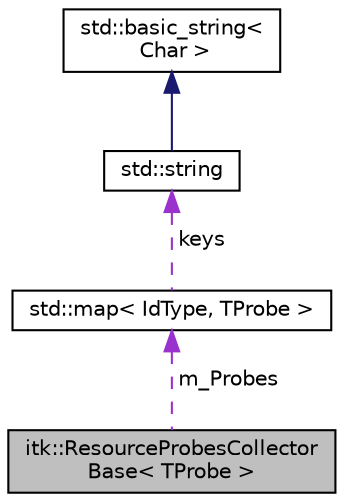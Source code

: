digraph "itk::ResourceProbesCollectorBase&lt; TProbe &gt;"
{
 // LATEX_PDF_SIZE
  edge [fontname="Helvetica",fontsize="10",labelfontname="Helvetica",labelfontsize="10"];
  node [fontname="Helvetica",fontsize="10",shape=record];
  Node1 [label="itk::ResourceProbesCollector\lBase\< TProbe \>",height=0.2,width=0.4,color="black", fillcolor="grey75", style="filled", fontcolor="black",tooltip="Aggregates a set of probes."];
  Node2 -> Node1 [dir="back",color="darkorchid3",fontsize="10",style="dashed",label=" m_Probes" ,fontname="Helvetica"];
  Node2 [label="std::map\< IdType, TProbe \>",height=0.2,width=0.4,color="black", fillcolor="white", style="filled",tooltip=" "];
  Node3 -> Node2 [dir="back",color="darkorchid3",fontsize="10",style="dashed",label=" keys" ,fontname="Helvetica"];
  Node3 [label="std::string",height=0.2,width=0.4,color="black", fillcolor="white", style="filled",tooltip=" "];
  Node4 -> Node3 [dir="back",color="midnightblue",fontsize="10",style="solid",fontname="Helvetica"];
  Node4 [label="std::basic_string\<\l Char \>",height=0.2,width=0.4,color="black", fillcolor="white", style="filled",tooltip=" "];
}
